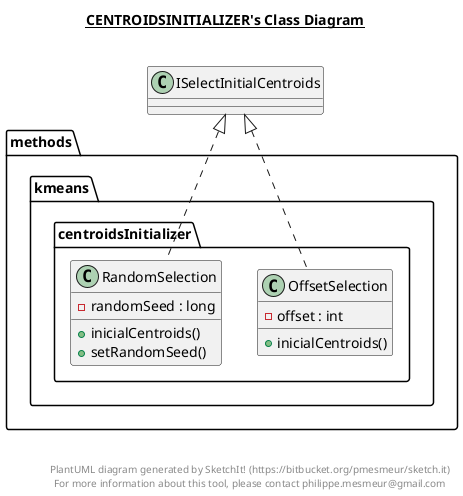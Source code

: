 @startuml

title __CENTROIDSINITIALIZER's Class Diagram__\n

  namespace methods.kmeans {
    namespace centroidsInitializer {
      class methods.kmeans.centroidsInitializer.OffsetSelection {
          - offset : int
          + inicialCentroids()
      }
    }
  }
  

  namespace methods.kmeans {
    namespace centroidsInitializer {
      class methods.kmeans.centroidsInitializer.RandomSelection {
          - randomSeed : long
          + inicialCentroids()
          + setRandomSeed()
      }
    }
  }
  

  methods.kmeans.centroidsInitializer.OffsetSelection .up.|> ISelectInitialCentroids
  methods.kmeans.centroidsInitializer.RandomSelection .up.|> ISelectInitialCentroids


right footer


PlantUML diagram generated by SketchIt! (https://bitbucket.org/pmesmeur/sketch.it)
For more information about this tool, please contact philippe.mesmeur@gmail.com
endfooter

@enduml
